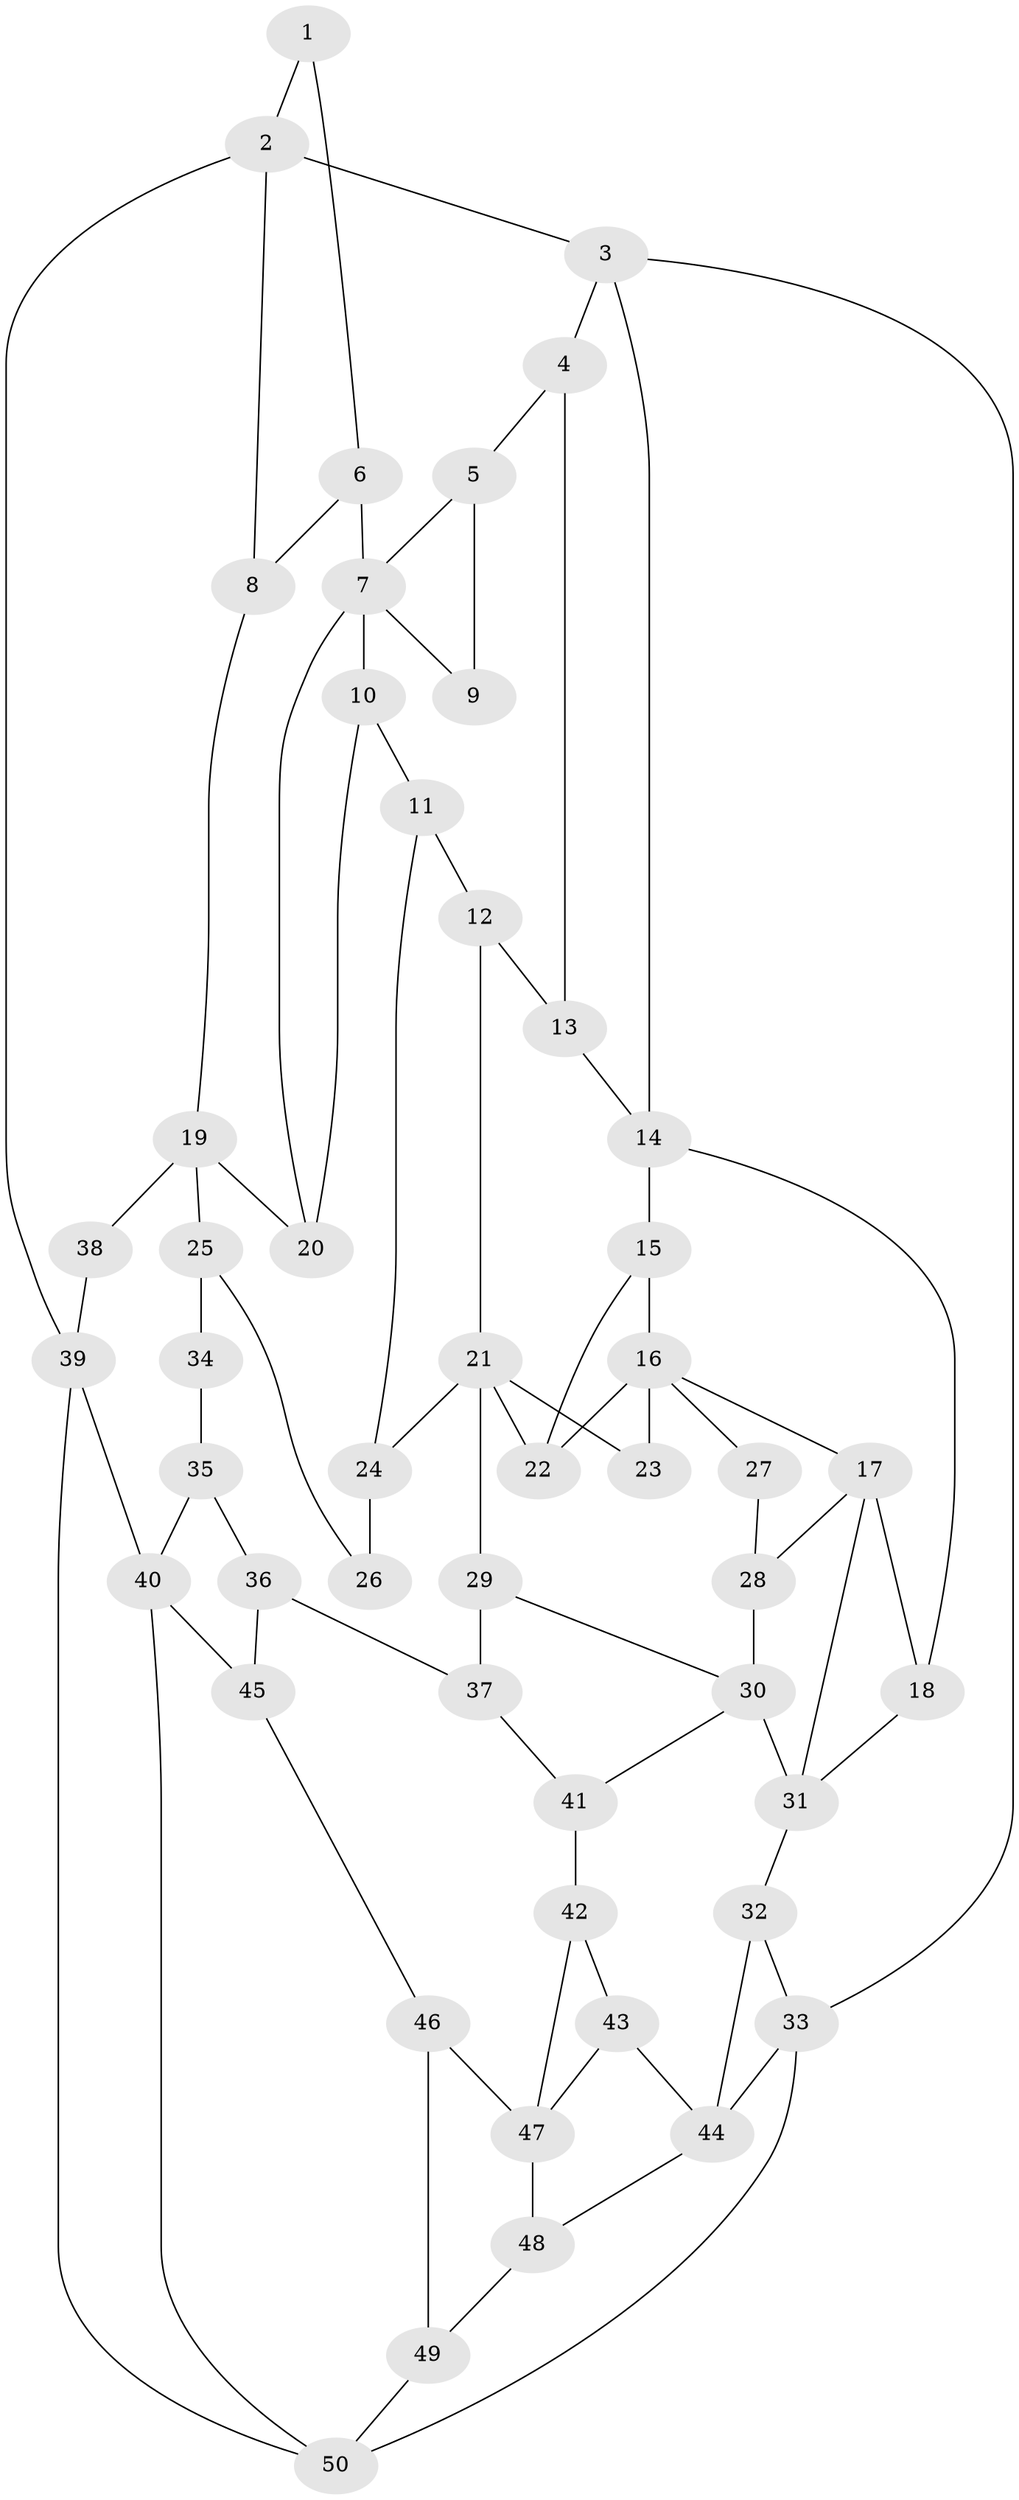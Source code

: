 // original degree distribution, {3: 0.030303030303030304, 6: 0.24242424242424243, 5: 0.47474747474747475, 4: 0.25252525252525254}
// Generated by graph-tools (version 1.1) at 2025/38/03/09/25 02:38:48]
// undirected, 50 vertices, 81 edges
graph export_dot {
graph [start="1"]
  node [color=gray90,style=filled];
  1;
  2;
  3;
  4;
  5;
  6;
  7;
  8;
  9;
  10;
  11;
  12;
  13;
  14;
  15;
  16;
  17;
  18;
  19;
  20;
  21;
  22;
  23;
  24;
  25;
  26;
  27;
  28;
  29;
  30;
  31;
  32;
  33;
  34;
  35;
  36;
  37;
  38;
  39;
  40;
  41;
  42;
  43;
  44;
  45;
  46;
  47;
  48;
  49;
  50;
  1 -- 2 [weight=1.0];
  1 -- 6 [weight=1.0];
  2 -- 3 [weight=1.0];
  2 -- 8 [weight=1.0];
  2 -- 39 [weight=1.0];
  3 -- 4 [weight=1.0];
  3 -- 14 [weight=1.0];
  3 -- 33 [weight=1.0];
  4 -- 5 [weight=1.0];
  4 -- 13 [weight=1.0];
  5 -- 7 [weight=1.0];
  5 -- 9 [weight=2.0];
  6 -- 7 [weight=2.0];
  6 -- 8 [weight=1.0];
  7 -- 9 [weight=1.0];
  7 -- 10 [weight=1.0];
  7 -- 20 [weight=1.0];
  8 -- 19 [weight=1.0];
  10 -- 11 [weight=1.0];
  10 -- 20 [weight=1.0];
  11 -- 12 [weight=1.0];
  11 -- 24 [weight=1.0];
  12 -- 13 [weight=1.0];
  12 -- 21 [weight=1.0];
  13 -- 14 [weight=1.0];
  14 -- 15 [weight=1.0];
  14 -- 18 [weight=1.0];
  15 -- 16 [weight=1.0];
  15 -- 22 [weight=1.0];
  16 -- 17 [weight=1.0];
  16 -- 22 [weight=1.0];
  16 -- 23 [weight=2.0];
  16 -- 27 [weight=1.0];
  17 -- 18 [weight=1.0];
  17 -- 28 [weight=2.0];
  17 -- 31 [weight=1.0];
  18 -- 31 [weight=2.0];
  19 -- 20 [weight=1.0];
  19 -- 25 [weight=2.0];
  19 -- 38 [weight=2.0];
  21 -- 22 [weight=1.0];
  21 -- 23 [weight=1.0];
  21 -- 24 [weight=1.0];
  21 -- 29 [weight=2.0];
  24 -- 26 [weight=1.0];
  25 -- 26 [weight=2.0];
  25 -- 34 [weight=2.0];
  27 -- 28 [weight=2.0];
  28 -- 30 [weight=2.0];
  29 -- 30 [weight=1.0];
  29 -- 37 [weight=1.0];
  30 -- 31 [weight=1.0];
  30 -- 41 [weight=1.0];
  31 -- 32 [weight=2.0];
  32 -- 33 [weight=1.0];
  32 -- 44 [weight=3.0];
  33 -- 44 [weight=1.0];
  33 -- 50 [weight=1.0];
  34 -- 35 [weight=2.0];
  35 -- 36 [weight=1.0];
  35 -- 40 [weight=2.0];
  36 -- 37 [weight=1.0];
  36 -- 45 [weight=1.0];
  37 -- 41 [weight=1.0];
  38 -- 39 [weight=1.0];
  39 -- 40 [weight=1.0];
  39 -- 50 [weight=1.0];
  40 -- 45 [weight=2.0];
  40 -- 50 [weight=1.0];
  41 -- 42 [weight=1.0];
  42 -- 43 [weight=1.0];
  42 -- 47 [weight=1.0];
  43 -- 44 [weight=1.0];
  43 -- 47 [weight=1.0];
  44 -- 48 [weight=1.0];
  45 -- 46 [weight=1.0];
  46 -- 47 [weight=1.0];
  46 -- 49 [weight=1.0];
  47 -- 48 [weight=1.0];
  48 -- 49 [weight=1.0];
  49 -- 50 [weight=1.0];
}

